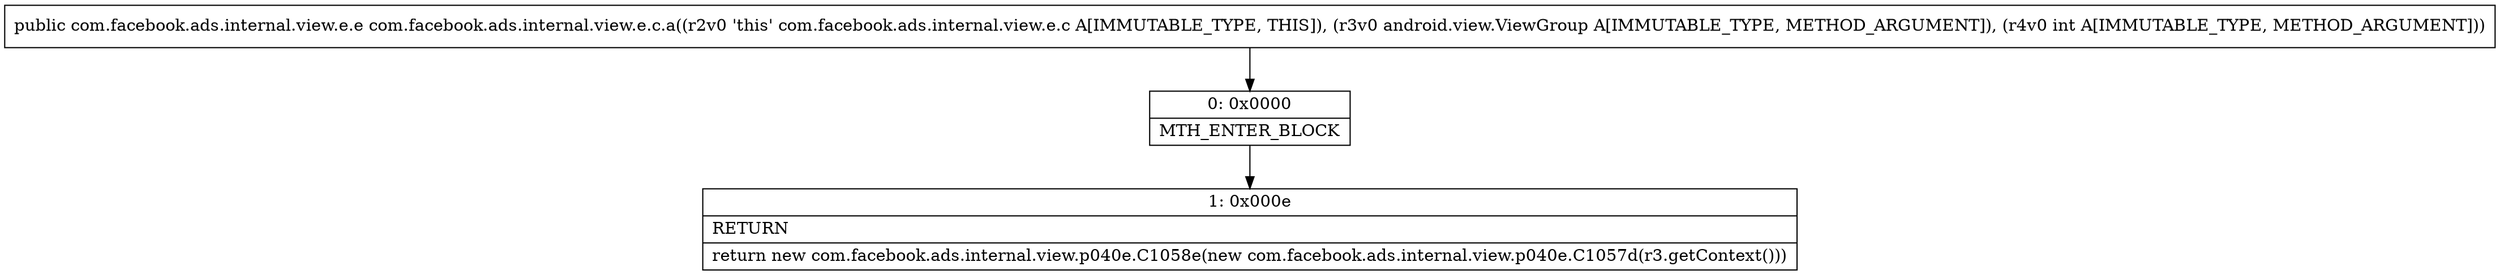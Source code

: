 digraph "CFG forcom.facebook.ads.internal.view.e.c.a(Landroid\/view\/ViewGroup;I)Lcom\/facebook\/ads\/internal\/view\/e\/e;" {
Node_0 [shape=record,label="{0\:\ 0x0000|MTH_ENTER_BLOCK\l}"];
Node_1 [shape=record,label="{1\:\ 0x000e|RETURN\l|return new com.facebook.ads.internal.view.p040e.C1058e(new com.facebook.ads.internal.view.p040e.C1057d(r3.getContext()))\l}"];
MethodNode[shape=record,label="{public com.facebook.ads.internal.view.e.e com.facebook.ads.internal.view.e.c.a((r2v0 'this' com.facebook.ads.internal.view.e.c A[IMMUTABLE_TYPE, THIS]), (r3v0 android.view.ViewGroup A[IMMUTABLE_TYPE, METHOD_ARGUMENT]), (r4v0 int A[IMMUTABLE_TYPE, METHOD_ARGUMENT])) }"];
MethodNode -> Node_0;
Node_0 -> Node_1;
}

